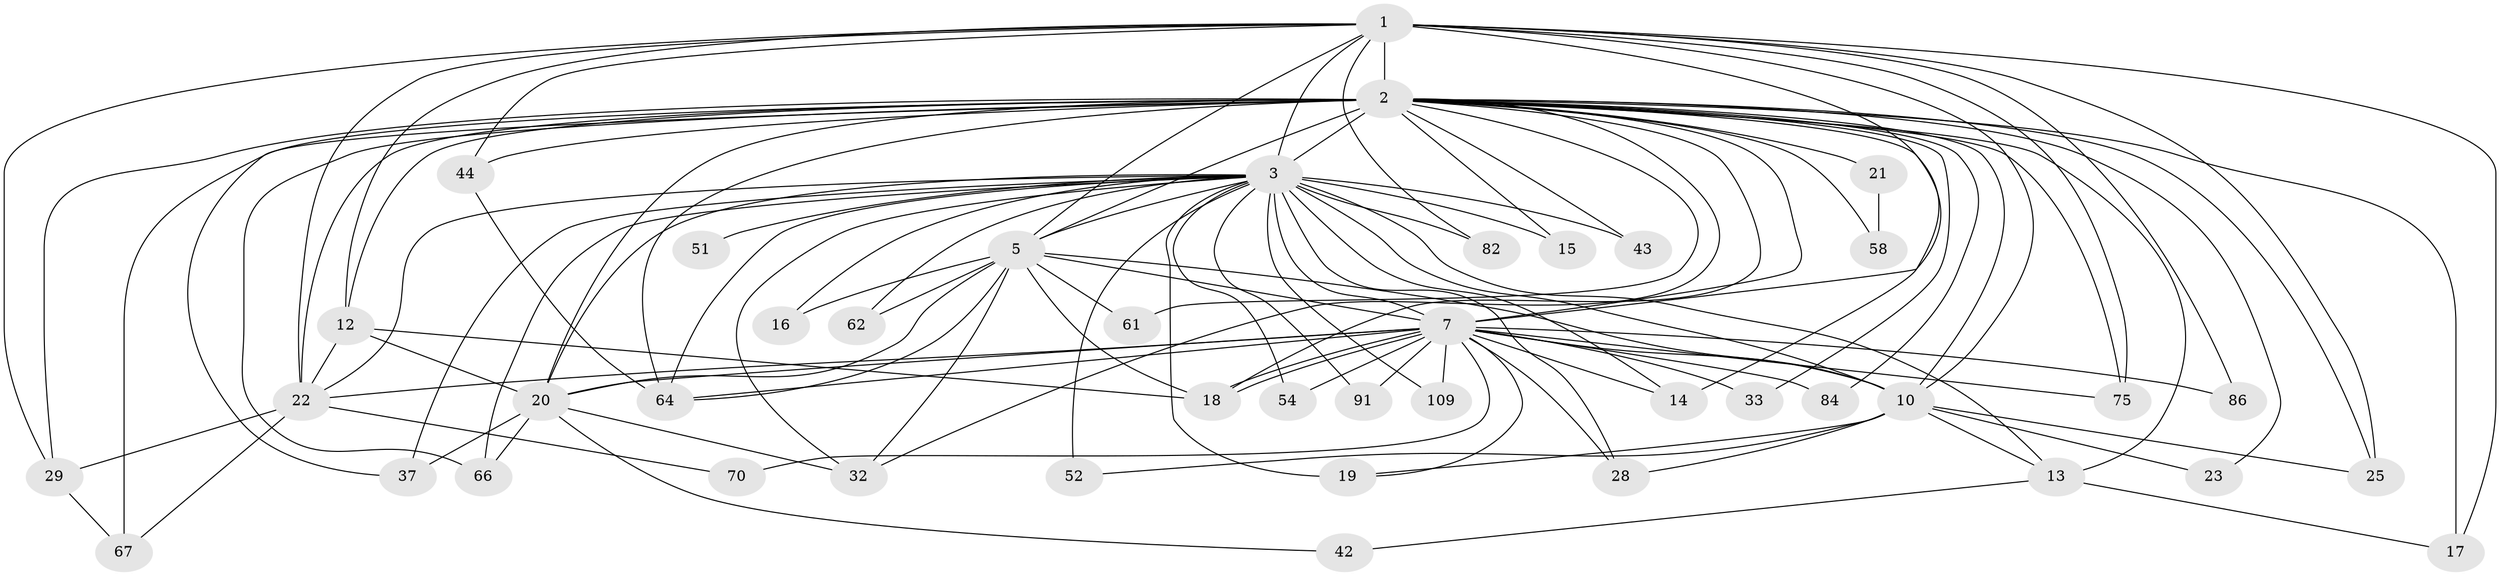 // original degree distribution, {19: 0.009174311926605505, 21: 0.009174311926605505, 24: 0.009174311926605505, 27: 0.009174311926605505, 18: 0.009174311926605505, 23: 0.009174311926605505, 32: 0.009174311926605505, 13: 0.009174311926605505, 20: 0.01834862385321101, 3: 0.1743119266055046, 4: 0.11926605504587157, 5: 0.03669724770642202, 2: 0.5504587155963303, 6: 0.009174311926605505, 7: 0.01834862385321101}
// Generated by graph-tools (version 1.1) at 2025/17/03/04/25 18:17:19]
// undirected, 43 vertices, 112 edges
graph export_dot {
graph [start="1"]
  node [color=gray90,style=filled];
  1 [super="+74"];
  2 [super="+101+83+68+79+47+80+6"];
  3 [super="+40+4+53+63"];
  5 [super="+57+27"];
  7 [super="+11+48+24"];
  10 [super="+41+72+106+107"];
  12 [super="+60"];
  13;
  14;
  15;
  16;
  17 [super="+49"];
  18 [super="+36"];
  19 [super="+92+35"];
  20 [super="+45+55"];
  21;
  22 [super="+97+26+31"];
  23;
  25;
  28 [super="+59"];
  29;
  32;
  33;
  37 [super="+76"];
  42;
  43;
  44 [super="+100"];
  51;
  52 [super="+73"];
  54;
  58;
  61;
  62;
  64 [super="+95"];
  66 [super="+104"];
  67 [super="+77"];
  70;
  75;
  82;
  84;
  86;
  91;
  109;
  1 -- 2 [weight=5];
  1 -- 3 [weight=3];
  1 -- 5;
  1 -- 7;
  1 -- 10;
  1 -- 12;
  1 -- 17;
  1 -- 25;
  1 -- 29;
  1 -- 44;
  1 -- 82;
  1 -- 86;
  1 -- 22;
  1 -- 75;
  2 -- 3 [weight=12];
  2 -- 5 [weight=5];
  2 -- 7 [weight=5];
  2 -- 10 [weight=4];
  2 -- 20 [weight=3];
  2 -- 22 [weight=2];
  2 -- 67;
  2 -- 64;
  2 -- 21 [weight=3];
  2 -- 14;
  2 -- 18;
  2 -- 66;
  2 -- 75;
  2 -- 12;
  2 -- 13;
  2 -- 15;
  2 -- 17;
  2 -- 84;
  2 -- 23;
  2 -- 25 [weight=2];
  2 -- 29;
  2 -- 32;
  2 -- 33;
  2 -- 37;
  2 -- 43;
  2 -- 44;
  2 -- 58;
  2 -- 61;
  3 -- 5 [weight=4];
  3 -- 7 [weight=7];
  3 -- 10 [weight=4];
  3 -- 13;
  3 -- 15;
  3 -- 16;
  3 -- 19 [weight=2];
  3 -- 32;
  3 -- 51 [weight=2];
  3 -- 20;
  3 -- 28 [weight=2];
  3 -- 66 [weight=2];
  3 -- 14;
  3 -- 22;
  3 -- 91;
  3 -- 37;
  3 -- 43;
  3 -- 109;
  3 -- 52 [weight=2];
  3 -- 54;
  3 -- 62;
  3 -- 64;
  3 -- 82;
  5 -- 7;
  5 -- 10 [weight=2];
  5 -- 16;
  5 -- 32;
  5 -- 61;
  5 -- 62;
  5 -- 20;
  5 -- 18;
  5 -- 64;
  7 -- 10 [weight=3];
  7 -- 14;
  7 -- 18;
  7 -- 18;
  7 -- 20;
  7 -- 28;
  7 -- 33;
  7 -- 54;
  7 -- 64;
  7 -- 70;
  7 -- 75;
  7 -- 84;
  7 -- 86;
  7 -- 91;
  7 -- 109;
  7 -- 22;
  7 -- 19;
  10 -- 19;
  10 -- 23;
  10 -- 25;
  10 -- 28 [weight=2];
  10 -- 52;
  10 -- 13;
  12 -- 18;
  12 -- 20;
  12 -- 22;
  13 -- 42;
  13 -- 17;
  20 -- 37;
  20 -- 42;
  20 -- 32;
  20 -- 66;
  21 -- 58;
  22 -- 67;
  22 -- 70;
  22 -- 29;
  29 -- 67;
  44 -- 64;
}
